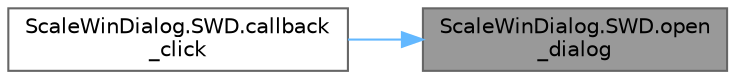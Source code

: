 digraph "ScaleWinDialog.SWD.open_dialog"
{
 // LATEX_PDF_SIZE
  bgcolor="transparent";
  edge [fontname=Helvetica,fontsize=10,labelfontname=Helvetica,labelfontsize=10];
  node [fontname=Helvetica,fontsize=10,shape=box,height=0.2,width=0.4];
  rankdir="RL";
  Node1 [id="Node000001",label="ScaleWinDialog.SWD.open\l_dialog",height=0.2,width=0.4,color="gray40", fillcolor="grey60", style="filled", fontcolor="black",tooltip=" "];
  Node1 -> Node2 [id="edge2_Node000001_Node000002",dir="back",color="steelblue1",style="solid",tooltip=" "];
  Node2 [id="Node000002",label="ScaleWinDialog.SWD.callback\l_click",height=0.2,width=0.4,color="grey40", fillcolor="white", style="filled",URL="$class_scale_win_dialog_1_1_s_w_d.html#a0b312171ffe147f57539aead51fe1912",tooltip=" "];
}
